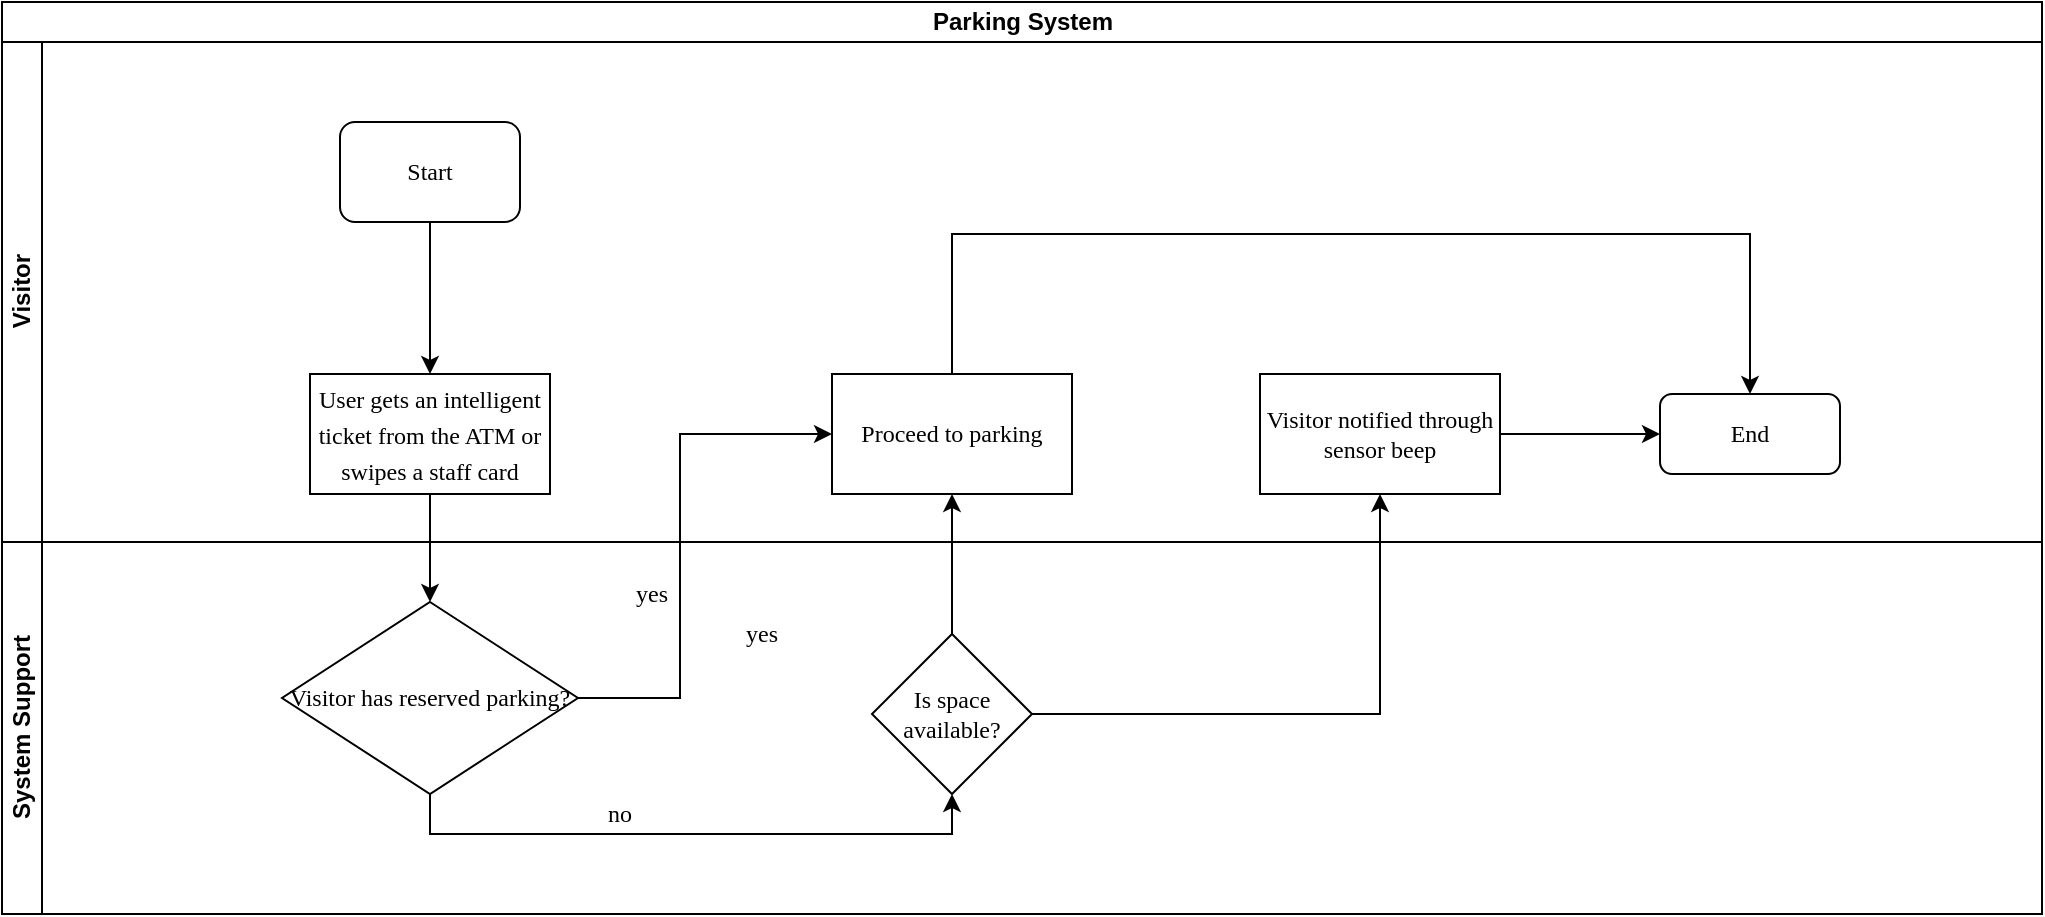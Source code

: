 <mxfile version="13.7.7" type="github">
  <diagram id="3C6ACQQHesN2s_W3LlT6" name="Page-1">
    <mxGraphModel dx="910" dy="487" grid="1" gridSize="10" guides="1" tooltips="1" connect="1" arrows="1" fold="1" page="1" pageScale="1" pageWidth="1169" pageHeight="827" math="0" shadow="0">
      <root>
        <mxCell id="0" />
        <mxCell id="1" parent="0" />
        <mxCell id="mWzmDmBHzAwZXGDcWGLa-13" value="Parking System" style="swimlane;html=1;childLayout=stackLayout;resizeParent=1;resizeParentMax=0;horizontal=1;startSize=20;horizontalStack=0;" vertex="1" parent="1">
          <mxGeometry x="90" y="30" width="1020" height="456" as="geometry" />
        </mxCell>
        <mxCell id="mWzmDmBHzAwZXGDcWGLa-14" value="Visitor" style="swimlane;html=1;startSize=20;horizontal=0;" vertex="1" parent="mWzmDmBHzAwZXGDcWGLa-13">
          <mxGeometry y="20" width="1020" height="250" as="geometry" />
        </mxCell>
        <mxCell id="mWzmDmBHzAwZXGDcWGLa-17" value="&lt;font face=&quot;Times New Roman&quot;&gt;Start&lt;/font&gt;" style="rounded=1;whiteSpace=wrap;html=1;" vertex="1" parent="mWzmDmBHzAwZXGDcWGLa-14">
          <mxGeometry x="169" y="40" width="90" height="50" as="geometry" />
        </mxCell>
        <mxCell id="mWzmDmBHzAwZXGDcWGLa-20" value="&lt;p class=&quot;western&quot; style=&quot;line-height: 150%&quot; lang=&quot;en-GB&quot;&gt;&lt;font face=&quot;Times New Roman&quot;&gt;User gets an intelligent ticket from the ATM or swipes a staff card&lt;/font&gt;&lt;/p&gt;" style="rounded=0;whiteSpace=wrap;html=1;align=center;" vertex="1" parent="mWzmDmBHzAwZXGDcWGLa-14">
          <mxGeometry x="154" y="166" width="120" height="60" as="geometry" />
        </mxCell>
        <mxCell id="mWzmDmBHzAwZXGDcWGLa-19" value="" style="edgeStyle=orthogonalEdgeStyle;rounded=0;orthogonalLoop=1;jettySize=auto;html=1;entryX=0.5;entryY=0;entryDx=0;entryDy=0;" edge="1" parent="mWzmDmBHzAwZXGDcWGLa-14" source="mWzmDmBHzAwZXGDcWGLa-17" target="mWzmDmBHzAwZXGDcWGLa-20">
          <mxGeometry relative="1" as="geometry">
            <mxPoint x="214" y="170" as="targetPoint" />
          </mxGeometry>
        </mxCell>
        <mxCell id="mWzmDmBHzAwZXGDcWGLa-23" value="&lt;font face=&quot;Times New Roman&quot;&gt;Proceed to parking&lt;/font&gt;" style="whiteSpace=wrap;html=1;rounded=0;" vertex="1" parent="mWzmDmBHzAwZXGDcWGLa-14">
          <mxGeometry x="415" y="166" width="120" height="60" as="geometry" />
        </mxCell>
        <mxCell id="mWzmDmBHzAwZXGDcWGLa-38" value="&lt;font&gt;Visitor notified through sensor beep&lt;/font&gt;" style="whiteSpace=wrap;html=1;rounded=0;fontFamily=Times New Roman;" vertex="1" parent="mWzmDmBHzAwZXGDcWGLa-14">
          <mxGeometry x="629" y="166" width="120" height="60" as="geometry" />
        </mxCell>
        <mxCell id="mWzmDmBHzAwZXGDcWGLa-42" value="End" style="rounded=1;whiteSpace=wrap;html=1;align=center;fontFamily=Times New Roman;" vertex="1" parent="mWzmDmBHzAwZXGDcWGLa-14">
          <mxGeometry x="829" y="176" width="90" height="40" as="geometry" />
        </mxCell>
        <mxCell id="mWzmDmBHzAwZXGDcWGLa-44" value="" style="edgeStyle=orthogonalEdgeStyle;rounded=0;orthogonalLoop=1;jettySize=auto;html=1;entryX=0.5;entryY=0;entryDx=0;entryDy=0;" edge="1" parent="mWzmDmBHzAwZXGDcWGLa-14" source="mWzmDmBHzAwZXGDcWGLa-23" target="mWzmDmBHzAwZXGDcWGLa-42">
          <mxGeometry relative="1" as="geometry">
            <mxPoint x="475" y="96" as="targetPoint" />
            <Array as="points">
              <mxPoint x="475" y="96" />
              <mxPoint x="874" y="96" />
            </Array>
          </mxGeometry>
        </mxCell>
        <mxCell id="mWzmDmBHzAwZXGDcWGLa-46" value="" style="edgeStyle=orthogonalEdgeStyle;rounded=0;orthogonalLoop=1;jettySize=auto;html=1;fontFamily=Times New Roman;entryX=0;entryY=0.5;entryDx=0;entryDy=0;" edge="1" parent="mWzmDmBHzAwZXGDcWGLa-14" source="mWzmDmBHzAwZXGDcWGLa-38" target="mWzmDmBHzAwZXGDcWGLa-42">
          <mxGeometry relative="1" as="geometry">
            <mxPoint x="829" y="196" as="targetPoint" />
          </mxGeometry>
        </mxCell>
        <mxCell id="mWzmDmBHzAwZXGDcWGLa-15" value="System Support" style="swimlane;html=1;startSize=20;horizontal=0;" vertex="1" parent="mWzmDmBHzAwZXGDcWGLa-13">
          <mxGeometry y="270" width="1020" height="186" as="geometry" />
        </mxCell>
        <mxCell id="mWzmDmBHzAwZXGDcWGLa-25" value="yes" style="text;html=1;strokeColor=none;fillColor=none;align=center;verticalAlign=middle;whiteSpace=wrap;rounded=0;fontFamily=Times New Roman;" vertex="1" parent="mWzmDmBHzAwZXGDcWGLa-15">
          <mxGeometry x="360" y="36" width="40" height="20" as="geometry" />
        </mxCell>
        <mxCell id="mWzmDmBHzAwZXGDcWGLa-30" value="&lt;font face=&quot;Times New Roman&quot;&gt;Visitor has reserved parking?&lt;/font&gt;" style="rhombus;whiteSpace=wrap;html=1;rounded=0;" vertex="1" parent="mWzmDmBHzAwZXGDcWGLa-15">
          <mxGeometry x="140" y="30" width="148" height="96" as="geometry" />
        </mxCell>
        <mxCell id="mWzmDmBHzAwZXGDcWGLa-34" value="yes" style="text;html=1;strokeColor=none;fillColor=none;align=center;verticalAlign=middle;whiteSpace=wrap;rounded=0;fontFamily=Times New Roman;" vertex="1" parent="mWzmDmBHzAwZXGDcWGLa-15">
          <mxGeometry x="305" y="16" width="40" height="20" as="geometry" />
        </mxCell>
        <mxCell id="mWzmDmBHzAwZXGDcWGLa-36" value="" style="edgeStyle=orthogonalEdgeStyle;rounded=0;orthogonalLoop=1;jettySize=auto;html=1;entryX=0.5;entryY=1;entryDx=0;entryDy=0;exitX=0.5;exitY=1;exitDx=0;exitDy=0;" edge="1" parent="mWzmDmBHzAwZXGDcWGLa-15" source="mWzmDmBHzAwZXGDcWGLa-30" target="mWzmDmBHzAwZXGDcWGLa-21">
          <mxGeometry relative="1" as="geometry">
            <mxPoint x="233" y="214" as="targetPoint" />
            <Array as="points">
              <mxPoint x="214" y="146" />
              <mxPoint x="475" y="146" />
            </Array>
          </mxGeometry>
        </mxCell>
        <mxCell id="mWzmDmBHzAwZXGDcWGLa-21" value="&lt;font&gt;Is space available?&lt;/font&gt;" style="rhombus;whiteSpace=wrap;html=1;rounded=0;fontFamily=Times New Roman;" vertex="1" parent="mWzmDmBHzAwZXGDcWGLa-15">
          <mxGeometry x="435" y="46" width="80" height="80" as="geometry" />
        </mxCell>
        <mxCell id="mWzmDmBHzAwZXGDcWGLa-37" value="&lt;font face=&quot;Times New Roman&quot;&gt;no&lt;/font&gt;" style="text;html=1;strokeColor=none;fillColor=none;align=center;verticalAlign=middle;whiteSpace=wrap;rounded=0;" vertex="1" parent="mWzmDmBHzAwZXGDcWGLa-15">
          <mxGeometry x="289" y="126" width="40" height="20" as="geometry" />
        </mxCell>
        <mxCell id="mWzmDmBHzAwZXGDcWGLa-24" value="" style="edgeStyle=orthogonalEdgeStyle;rounded=0;orthogonalLoop=1;jettySize=auto;html=1;" edge="1" parent="mWzmDmBHzAwZXGDcWGLa-13" source="mWzmDmBHzAwZXGDcWGLa-21" target="mWzmDmBHzAwZXGDcWGLa-23">
          <mxGeometry relative="1" as="geometry" />
        </mxCell>
        <mxCell id="mWzmDmBHzAwZXGDcWGLa-31" value="" style="edgeStyle=orthogonalEdgeStyle;rounded=0;orthogonalLoop=1;jettySize=auto;html=1;" edge="1" parent="mWzmDmBHzAwZXGDcWGLa-13" source="mWzmDmBHzAwZXGDcWGLa-20" target="mWzmDmBHzAwZXGDcWGLa-30">
          <mxGeometry relative="1" as="geometry" />
        </mxCell>
        <mxCell id="mWzmDmBHzAwZXGDcWGLa-33" value="" style="edgeStyle=orthogonalEdgeStyle;rounded=0;orthogonalLoop=1;jettySize=auto;html=1;entryX=0;entryY=0.5;entryDx=0;entryDy=0;" edge="1" parent="mWzmDmBHzAwZXGDcWGLa-13" source="mWzmDmBHzAwZXGDcWGLa-30" target="mWzmDmBHzAwZXGDcWGLa-23">
          <mxGeometry relative="1" as="geometry">
            <mxPoint x="333" y="356" as="targetPoint" />
            <Array as="points">
              <mxPoint x="339" y="348" />
              <mxPoint x="339" y="216" />
            </Array>
          </mxGeometry>
        </mxCell>
        <mxCell id="mWzmDmBHzAwZXGDcWGLa-39" value="" style="edgeStyle=orthogonalEdgeStyle;rounded=0;orthogonalLoop=1;jettySize=auto;html=1;" edge="1" parent="mWzmDmBHzAwZXGDcWGLa-13" source="mWzmDmBHzAwZXGDcWGLa-21" target="mWzmDmBHzAwZXGDcWGLa-38">
          <mxGeometry relative="1" as="geometry" />
        </mxCell>
      </root>
    </mxGraphModel>
  </diagram>
</mxfile>
